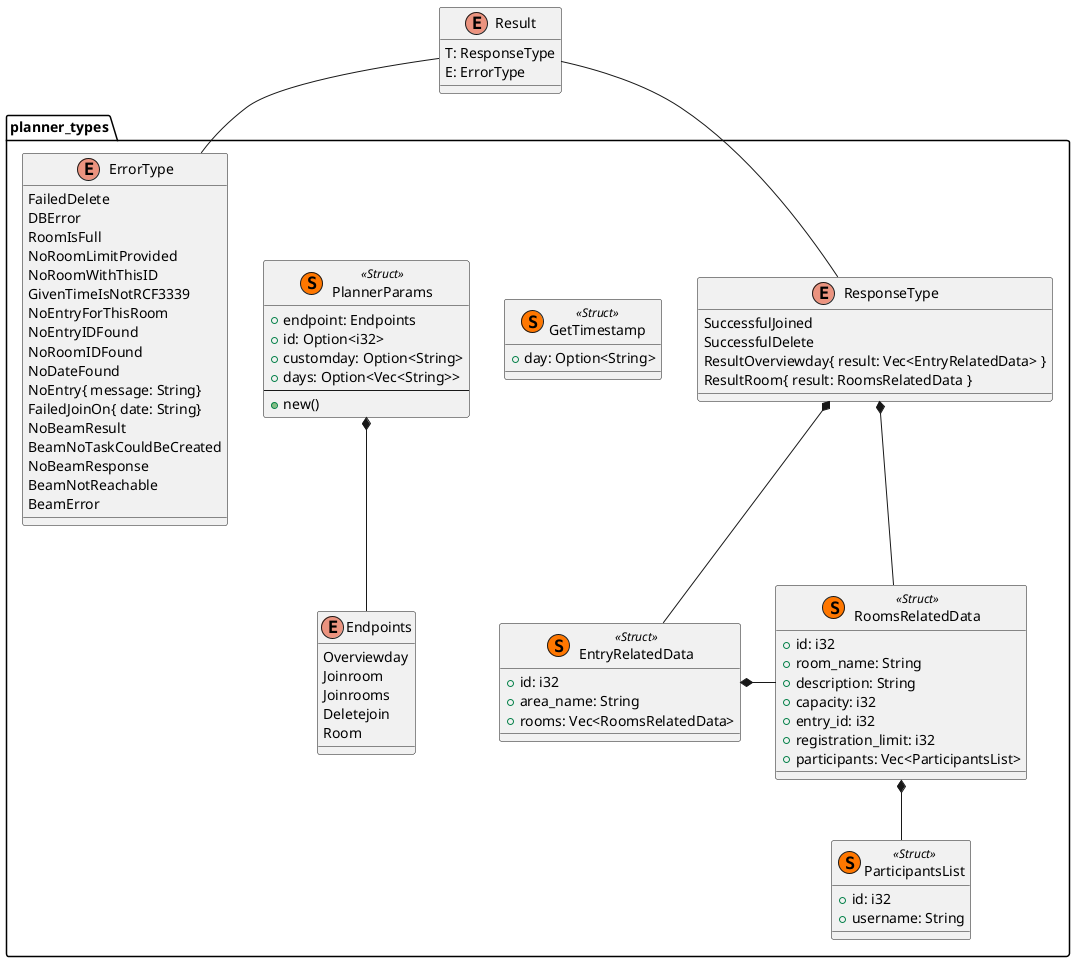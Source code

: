 @startuml
enum Result{
    T: ResponseType
    E: ErrorType
}
package planner_types{
    class EntryRelatedData << (S, #FF7700) Struct>> {
        + id: i32
        + area_name: String
        + rooms: Vec<RoomsRelatedData>
    }
    class RoomsRelatedData << (S, #FF7700) Struct>> {
        + id: i32
        + room_name: String
        + description: String
        + capacity: i32
        + entry_id: i32
        + registration_limit: i32
        + participants: Vec<ParticipantsList>
    }
    class ParticipantsList << (S, #FF7700) Struct>> {
        + id: i32
        + username: String
    }
    class GetTimestamp << (S, #FF7700) Struct>> {
        + day: Option<String>
    }
    class PlannerParams << (S, #FF7700) Struct>> {
        + endpoint: Endpoints
        + id: Option<i32>
        + customday: Option<String>
        + days: Option<Vec<String>>
        --
        + new()
    }
    enum Endpoints{
        Overviewday
        Joinroom
        Joinrooms
        Deletejoin
        Room
    }
    enum ResponseType{
        SuccessfulJoined
        SuccessfulDelete
        ResultOverviewday{ result: Vec<EntryRelatedData> }
        ResultRoom{ result: RoomsRelatedData }
    }
    enum ErrorType {
        FailedDelete
        DBError
        RoomIsFull
        NoRoomLimitProvided
        NoRoomWithThisID
        GivenTimeIsNotRCF3339
        NoEntryForThisRoom
        NoEntryIDFound
        NoRoomIDFound
        NoDateFound
        NoEntry{ message: String}
        FailedJoinOn{ date: String}
        NoBeamResult
        BeamNoTaskCouldBeCreated
        NoBeamResponse
        BeamNotReachable
        BeamError
    }

}
ResponseType *-- EntryRelatedData
EntryRelatedData *- RoomsRelatedData
RoomsRelatedData *-- ParticipantsList
ResponseType *- RoomsRelatedData
PlannerParams *-- Endpoints
Result -- ErrorType
Result -- ResponseType
@enduml